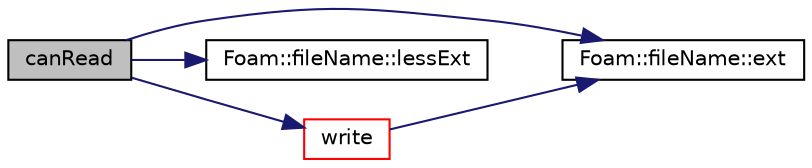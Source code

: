 digraph "canRead"
{
  bgcolor="transparent";
  edge [fontname="Helvetica",fontsize="10",labelfontname="Helvetica",labelfontsize="10"];
  node [fontname="Helvetica",fontsize="10",shape=record];
  rankdir="LR";
  Node1063 [label="canRead",height=0.2,width=0.4,color="black", fillcolor="grey75", style="filled", fontcolor="black"];
  Node1063 -> Node1064 [color="midnightblue",fontsize="10",style="solid",fontname="Helvetica"];
  Node1064 [label="Foam::fileName::ext",height=0.2,width=0.4,color="black",URL="$a29541.html#aa9025b0a516ed5b621e9afd6c493da4d",tooltip="Return file name extension (part after last .) "];
  Node1063 -> Node1065 [color="midnightblue",fontsize="10",style="solid",fontname="Helvetica"];
  Node1065 [label="Foam::fileName::lessExt",height=0.2,width=0.4,color="black",URL="$a29541.html#a6807d1f6ee241b17aec7652ecce48f6e",tooltip="Return file name without extension (part before last .) "];
  Node1063 -> Node1066 [color="midnightblue",fontsize="10",style="solid",fontname="Helvetica"];
  Node1066 [label="write",height=0.2,width=0.4,color="red",URL="$a30841.html#a8eea7f3ea6f24bb7a37ee7ef16a1ad10",tooltip="Write to file. "];
  Node1066 -> Node1064 [color="midnightblue",fontsize="10",style="solid",fontname="Helvetica"];
}
